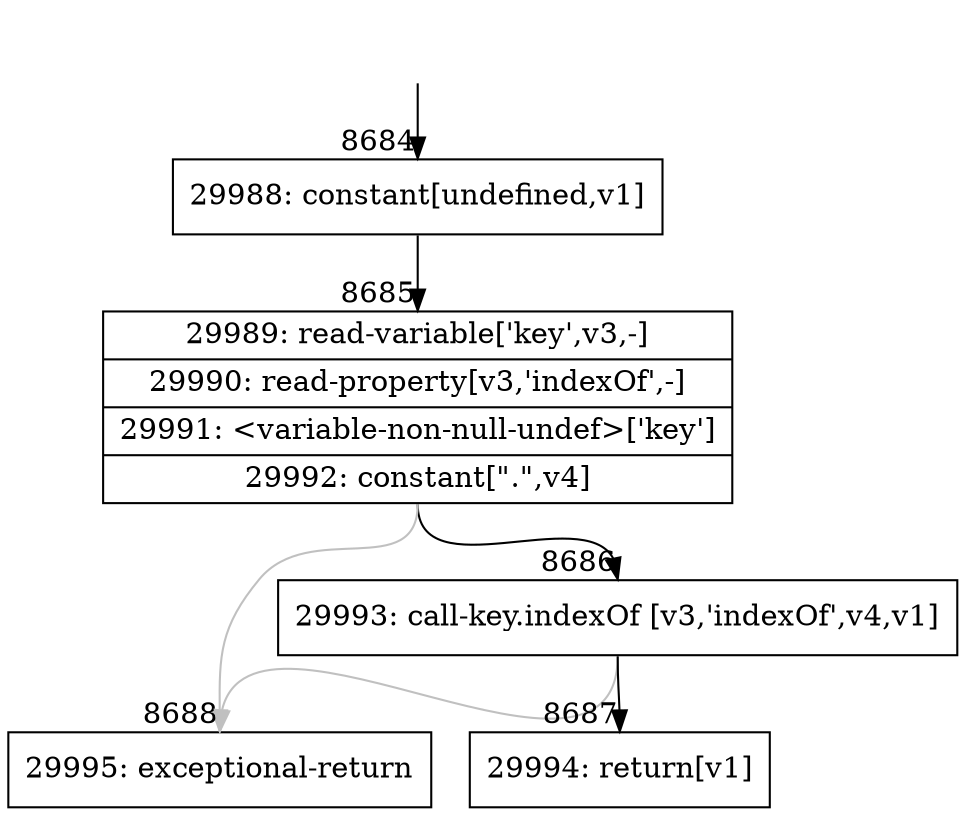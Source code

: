 digraph {
rankdir="TD"
BB_entry733[shape=none,label=""];
BB_entry733 -> BB8684 [tailport=s, headport=n, headlabel="    8684"]
BB8684 [shape=record label="{29988: constant[undefined,v1]}" ] 
BB8684 -> BB8685 [tailport=s, headport=n, headlabel="      8685"]
BB8685 [shape=record label="{29989: read-variable['key',v3,-]|29990: read-property[v3,'indexOf',-]|29991: \<variable-non-null-undef\>['key']|29992: constant[\".\",v4]}" ] 
BB8685 -> BB8686 [tailport=s, headport=n, headlabel="      8686"]
BB8685 -> BB8688 [tailport=s, headport=n, color=gray, headlabel="      8688"]
BB8686 [shape=record label="{29993: call-key.indexOf [v3,'indexOf',v4,v1]}" ] 
BB8686 -> BB8687 [tailport=s, headport=n, headlabel="      8687"]
BB8686 -> BB8688 [tailport=s, headport=n, color=gray]
BB8687 [shape=record label="{29994: return[v1]}" ] 
BB8688 [shape=record label="{29995: exceptional-return}" ] 
//#$~ 15545
}
